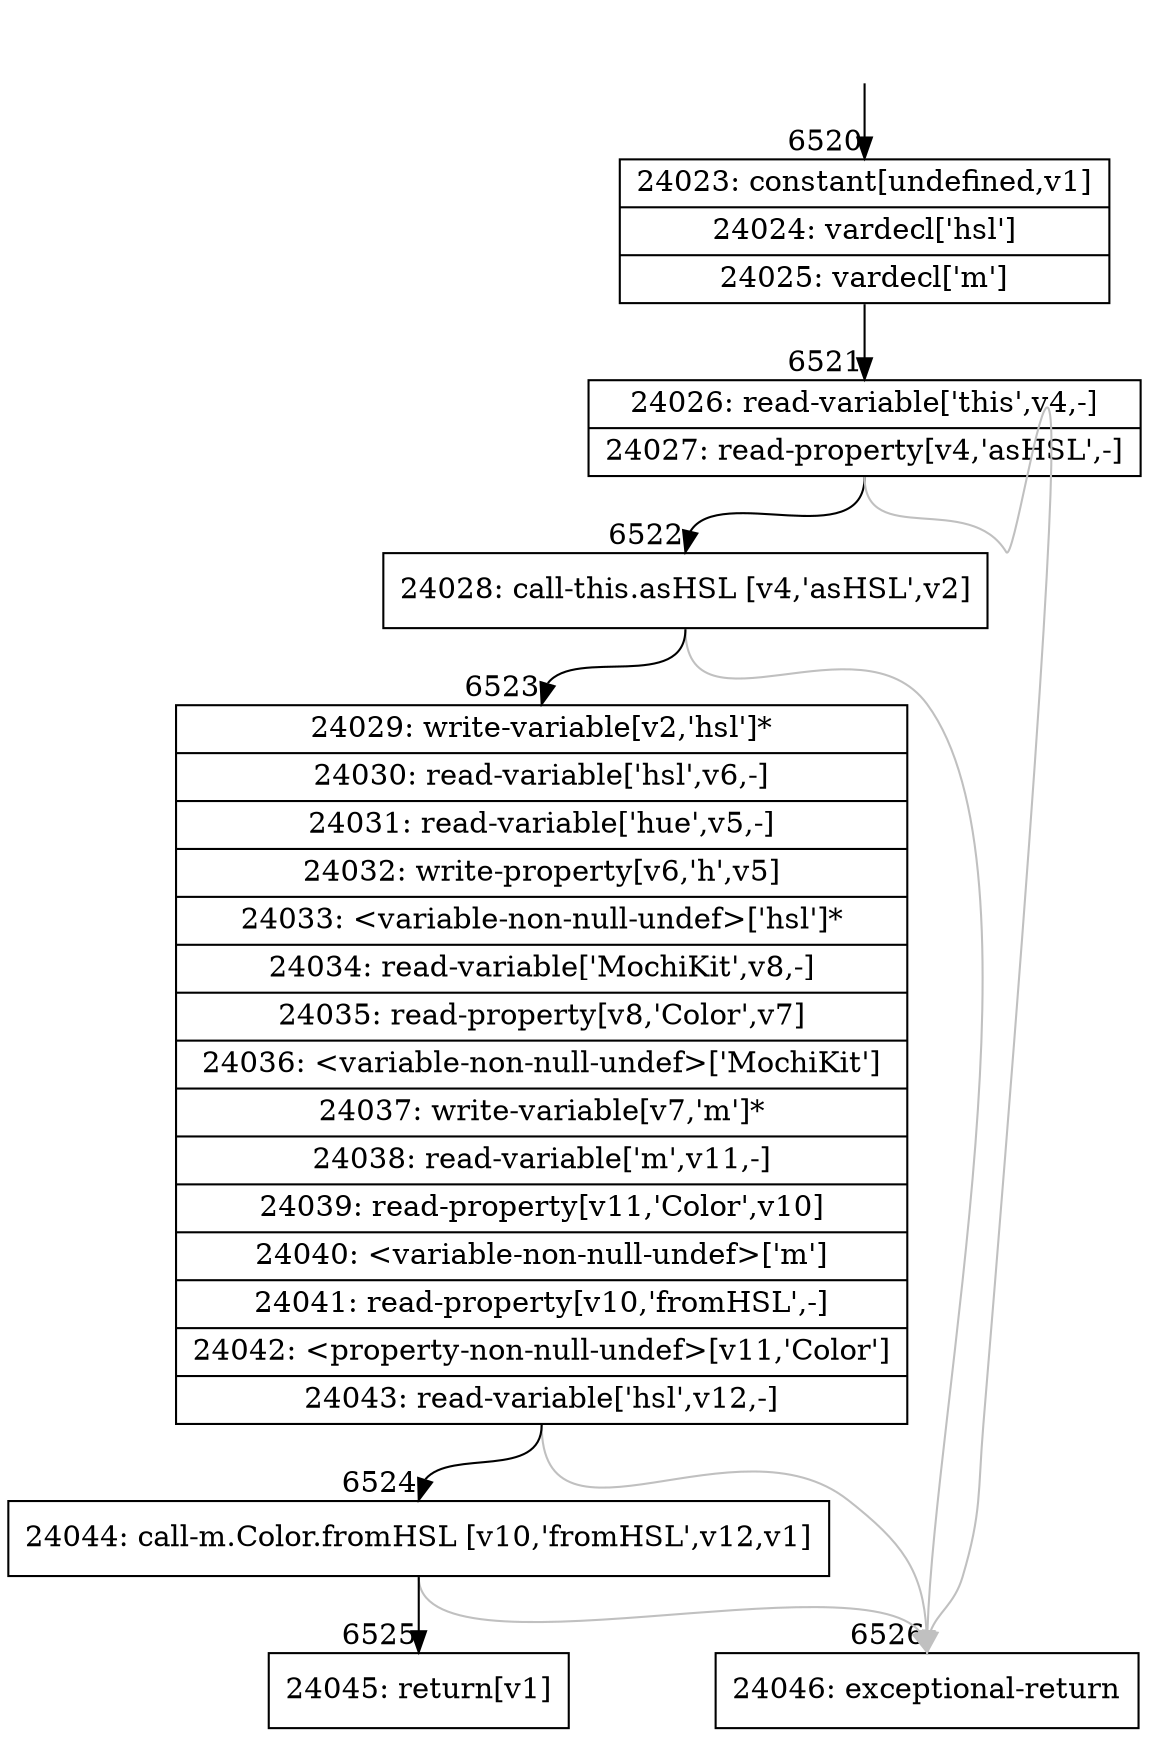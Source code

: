 digraph {
rankdir="TD"
BB_entry435[shape=none,label=""];
BB_entry435 -> BB6520 [tailport=s, headport=n, headlabel="    6520"]
BB6520 [shape=record label="{24023: constant[undefined,v1]|24024: vardecl['hsl']|24025: vardecl['m']}" ] 
BB6520 -> BB6521 [tailport=s, headport=n, headlabel="      6521"]
BB6521 [shape=record label="{24026: read-variable['this',v4,-]|24027: read-property[v4,'asHSL',-]}" ] 
BB6521 -> BB6522 [tailport=s, headport=n, headlabel="      6522"]
BB6521 -> BB6526 [tailport=s, headport=n, color=gray, headlabel="      6526"]
BB6522 [shape=record label="{24028: call-this.asHSL [v4,'asHSL',v2]}" ] 
BB6522 -> BB6523 [tailport=s, headport=n, headlabel="      6523"]
BB6522 -> BB6526 [tailport=s, headport=n, color=gray]
BB6523 [shape=record label="{24029: write-variable[v2,'hsl']*|24030: read-variable['hsl',v6,-]|24031: read-variable['hue',v5,-]|24032: write-property[v6,'h',v5]|24033: \<variable-non-null-undef\>['hsl']*|24034: read-variable['MochiKit',v8,-]|24035: read-property[v8,'Color',v7]|24036: \<variable-non-null-undef\>['MochiKit']|24037: write-variable[v7,'m']*|24038: read-variable['m',v11,-]|24039: read-property[v11,'Color',v10]|24040: \<variable-non-null-undef\>['m']|24041: read-property[v10,'fromHSL',-]|24042: \<property-non-null-undef\>[v11,'Color']|24043: read-variable['hsl',v12,-]}" ] 
BB6523 -> BB6524 [tailport=s, headport=n, headlabel="      6524"]
BB6523 -> BB6526 [tailport=s, headport=n, color=gray]
BB6524 [shape=record label="{24044: call-m.Color.fromHSL [v10,'fromHSL',v12,v1]}" ] 
BB6524 -> BB6525 [tailport=s, headport=n, headlabel="      6525"]
BB6524 -> BB6526 [tailport=s, headport=n, color=gray]
BB6525 [shape=record label="{24045: return[v1]}" ] 
BB6526 [shape=record label="{24046: exceptional-return}" ] 
//#$~ 4607
}
